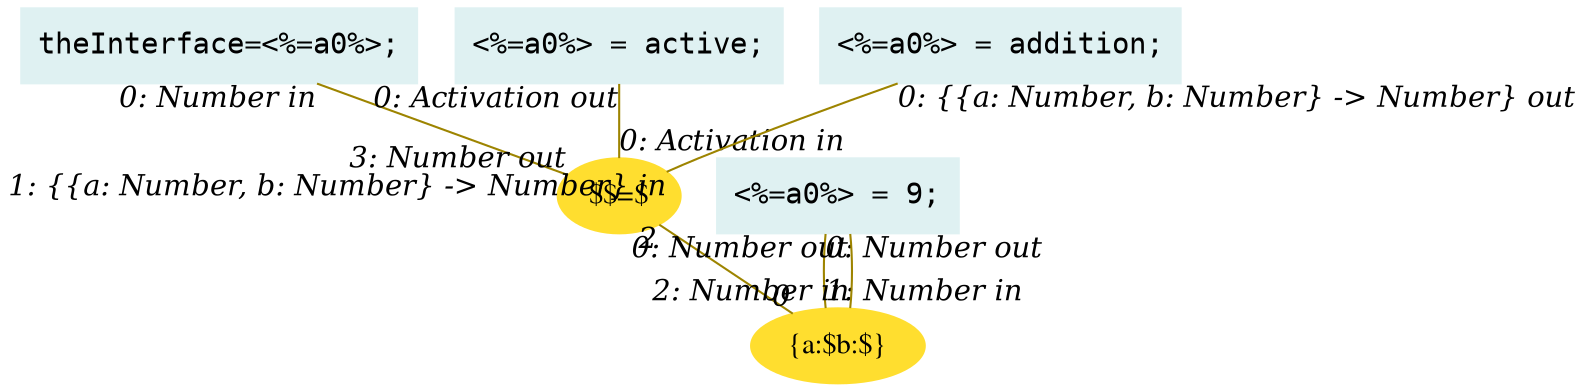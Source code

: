 digraph g{node_1283 [shape="box", style="filled", color="#dff1f2", fontname="Courier", label="theInterface=<%=a0%>;
" ]
node_1298 [shape="ellipse", style="filled", color="#ffde2f", fontname="Times", label="{a:$b:$}" ]
node_1302 [shape="ellipse", style="filled", color="#ffde2f", fontname="Times", label="$$=$" ]
node_1312 [shape="box", style="filled", color="#dff1f2", fontname="Courier", label="<%=a0%> = active;
" ]
node_1315 [shape="box", style="filled", color="#dff1f2", fontname="Courier", label="<%=a0%> = addition;
" ]
node_1317 [shape="box", style="filled", color="#dff1f2", fontname="Courier", label="<%=a0%> = 9;
" ]
node_1302 -> node_1298 [dir=none, arrowHead=none, fontname="Times-Italic", arrowsize=1, color="#9d8400", label="",  headlabel="0", taillabel="2" ]
node_1312 -> node_1302 [dir=none, arrowHead=none, fontname="Times-Italic", arrowsize=1, color="#9d8400", label="",  headlabel="0: Activation in", taillabel="0: Activation out" ]
node_1283 -> node_1302 [dir=none, arrowHead=none, fontname="Times-Italic", arrowsize=1, color="#9d8400", label="",  headlabel="3: Number out", taillabel="0: Number in" ]
node_1315 -> node_1302 [dir=none, arrowHead=none, fontname="Times-Italic", arrowsize=1, color="#9d8400", label="",  headlabel="1: {{a: Number, b: Number} -> Number} in", taillabel="0: {{a: Number, b: Number} -> Number} out" ]
node_1317 -> node_1298 [dir=none, arrowHead=none, fontname="Times-Italic", arrowsize=1, color="#9d8400", label="",  headlabel="1: Number in", taillabel="0: Number out" ]
node_1317 -> node_1298 [dir=none, arrowHead=none, fontname="Times-Italic", arrowsize=1, color="#9d8400", label="",  headlabel="2: Number in", taillabel="0: Number out" ]
}
